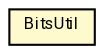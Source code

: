 #!/usr/local/bin/dot
#
# Class diagram 
# Generated by UMLGraph version R5_7_2-60-g0e99a6 (http://www.spinellis.gr/umlgraph/)
#

digraph G {
	graph [fontnames="svg"]
	edge [fontname="Roboto",fontsize=7,labelfontname="Roboto",labelfontsize=7,color="black"];
	node [fontname="Roboto",fontcolor="black",fontsize=8,shape=plaintext,margin=0,width=0,height=0];
	nodesep=0.15;
	ranksep=0.25;
	rankdir=LR;
	// de.lmu.ifi.dbs.elki.utilities.datastructures.BitsUtil
	c1916530 [label=<<table title="de.lmu.ifi.dbs.elki.utilities.datastructures.BitsUtil" border="0" cellborder="1" cellspacing="0" cellpadding="2" bgcolor="lemonChiffon" href="BitsUtil.html" target="_parent">
		<tr><td><table border="0" cellspacing="0" cellpadding="1">
		<tr><td align="center" balign="center"> <font face="Roboto">BitsUtil</font> </td></tr>
		</table></td></tr>
		</table>>, URL="BitsUtil.html"];
}

